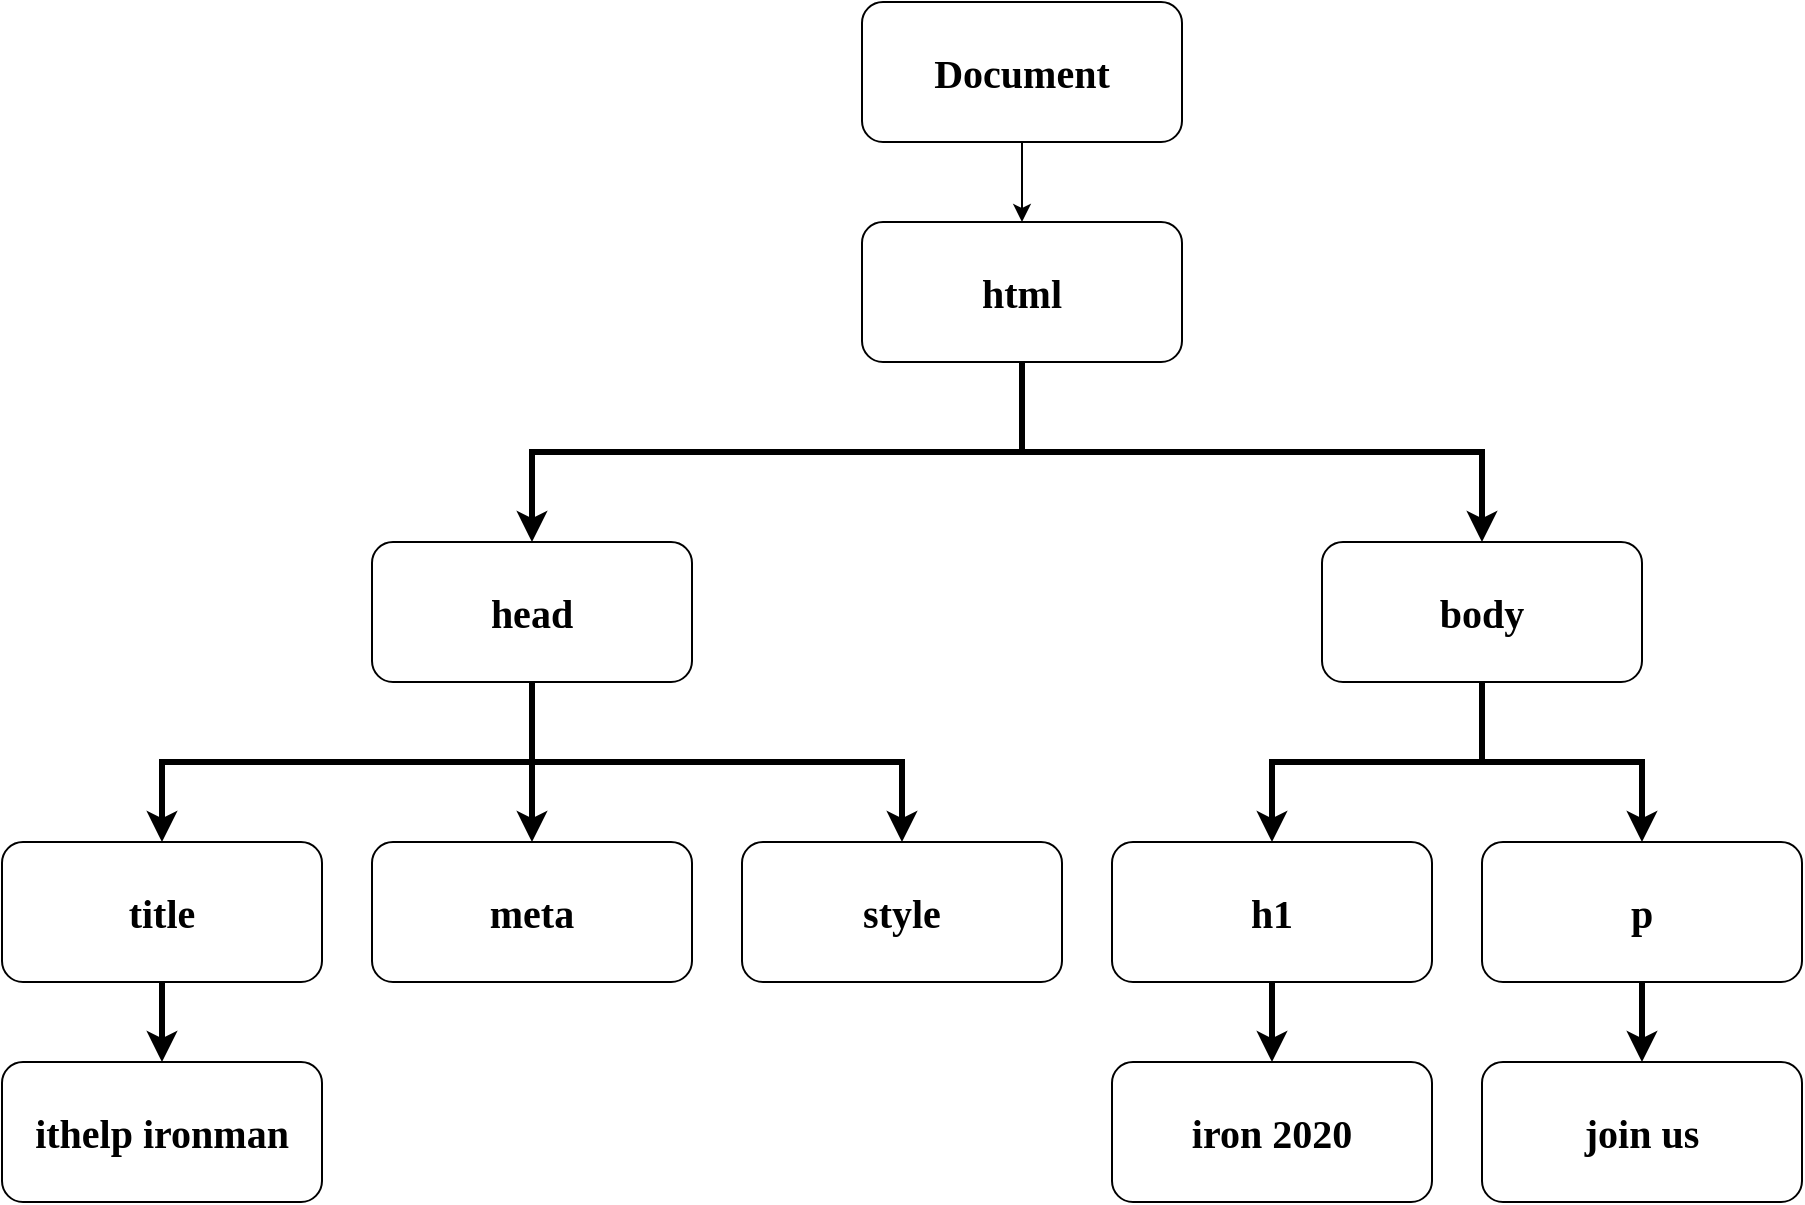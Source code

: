 <mxfile version="13.1.3">
    <diagram id="6hGFLwfOUW9BJ-s0fimq" name="Page-1">
        <mxGraphModel dx="1130" dy="1230" grid="1" gridSize="10" guides="1" tooltips="1" connect="1" arrows="1" fold="1" page="1" pageScale="1" pageWidth="1000" pageHeight="700" math="0" shadow="0">
            <root>
                <mxCell id="0"/>
                <mxCell id="1" parent="0"/>
                <mxCell id="57" style="edgeStyle=orthogonalEdgeStyle;rounded=0;orthogonalLoop=1;jettySize=auto;html=1;exitX=0.5;exitY=1;exitDx=0;exitDy=0;entryX=0.5;entryY=0;entryDx=0;entryDy=0;strokeWidth=3;" parent="1" source="38" target="48" edge="1">
                    <mxGeometry relative="1" as="geometry"/>
                </mxCell>
                <mxCell id="58" style="edgeStyle=orthogonalEdgeStyle;rounded=0;orthogonalLoop=1;jettySize=auto;html=1;exitX=0.5;exitY=1;exitDx=0;exitDy=0;entryX=0.5;entryY=0;entryDx=0;entryDy=0;strokeWidth=3;" parent="1" source="38" target="47" edge="1">
                    <mxGeometry relative="1" as="geometry"/>
                </mxCell>
                <mxCell id="38" value="&lt;span style=&quot;font-size: 20px&quot;&gt;html&lt;br&gt;&lt;/span&gt;" style="rounded=1;whiteSpace=wrap;html=1;fontFamily=微軟正黑體;fontSize=24;fontStyle=1;" parent="1" vertex="1">
                    <mxGeometry x="480" y="150" width="160" height="70" as="geometry"/>
                </mxCell>
                <mxCell id="65" value="" style="edgeStyle=orthogonalEdgeStyle;rounded=0;orthogonalLoop=1;jettySize=auto;html=1;strokeWidth=3;exitX=0.5;exitY=1;exitDx=0;exitDy=0;" edge="1" parent="1" source="47" target="62">
                    <mxGeometry relative="1" as="geometry"/>
                </mxCell>
                <mxCell id="68" style="edgeStyle=orthogonalEdgeStyle;rounded=0;orthogonalLoop=1;jettySize=auto;html=1;entryX=0.5;entryY=0;entryDx=0;entryDy=0;strokeWidth=3;" edge="1" parent="1" source="47" target="67">
                    <mxGeometry relative="1" as="geometry"/>
                </mxCell>
                <mxCell id="71" style="edgeStyle=orthogonalEdgeStyle;rounded=0;orthogonalLoop=1;jettySize=auto;html=1;exitX=0.5;exitY=1;exitDx=0;exitDy=0;entryX=0.5;entryY=0;entryDx=0;entryDy=0;strokeWidth=3;" edge="1" parent="1" source="47" target="70">
                    <mxGeometry relative="1" as="geometry"/>
                </mxCell>
                <mxCell id="47" value="&lt;span style=&quot;font-size: 20px&quot;&gt;head&lt;br&gt;&lt;/span&gt;" style="rounded=1;whiteSpace=wrap;html=1;fontFamily=微軟正黑體;fontSize=24;fontStyle=1;" parent="1" vertex="1">
                    <mxGeometry x="235" y="310" width="160" height="70" as="geometry"/>
                </mxCell>
                <mxCell id="67" value="&lt;span style=&quot;font-size: 20px&quot;&gt;meta&lt;br&gt;&lt;/span&gt;" style="rounded=1;whiteSpace=wrap;html=1;fontFamily=微軟正黑體;fontSize=24;fontStyle=1;" vertex="1" parent="1">
                    <mxGeometry x="235" y="460" width="160" height="70" as="geometry"/>
                </mxCell>
                <mxCell id="77" value="" style="edgeStyle=orthogonalEdgeStyle;rounded=0;orthogonalLoop=1;jettySize=auto;html=1;strokeWidth=3;" edge="1" parent="1" source="62" target="76">
                    <mxGeometry relative="1" as="geometry"/>
                </mxCell>
                <mxCell id="62" value="&lt;span style=&quot;font-size: 20px&quot;&gt;title&lt;br&gt;&lt;/span&gt;" style="rounded=1;whiteSpace=wrap;html=1;fontFamily=微軟正黑體;fontSize=24;fontStyle=1;" vertex="1" parent="1">
                    <mxGeometry x="50" y="460" width="160" height="70" as="geometry"/>
                </mxCell>
                <mxCell id="76" value="&lt;span style=&quot;font-size: 20px&quot;&gt;ithelp ironman&lt;br&gt;&lt;/span&gt;" style="rounded=1;whiteSpace=wrap;html=1;fontFamily=微軟正黑體;fontSize=24;fontStyle=1;" vertex="1" parent="1">
                    <mxGeometry x="50" y="570" width="160" height="70" as="geometry"/>
                </mxCell>
                <mxCell id="73" value="" style="edgeStyle=orthogonalEdgeStyle;rounded=0;orthogonalLoop=1;jettySize=auto;html=1;strokeWidth=3;" edge="1" parent="1" source="48" target="72">
                    <mxGeometry relative="1" as="geometry"/>
                </mxCell>
                <mxCell id="83" style="edgeStyle=orthogonalEdgeStyle;rounded=0;orthogonalLoop=1;jettySize=auto;html=1;entryX=0.5;entryY=0;entryDx=0;entryDy=0;strokeWidth=3;" edge="1" parent="1" source="48" target="81">
                    <mxGeometry relative="1" as="geometry"/>
                </mxCell>
                <mxCell id="48" value="&lt;span style=&quot;font-size: 20px&quot;&gt;body&lt;br&gt;&lt;/span&gt;" style="rounded=1;whiteSpace=wrap;html=1;fontFamily=微軟正黑體;fontSize=24;fontStyle=1;" parent="1" vertex="1">
                    <mxGeometry x="710" y="310" width="160" height="70" as="geometry"/>
                </mxCell>
                <mxCell id="79" value="" style="edgeStyle=orthogonalEdgeStyle;rounded=0;orthogonalLoop=1;jettySize=auto;html=1;strokeWidth=3;" edge="1" parent="1" source="72" target="78">
                    <mxGeometry relative="1" as="geometry"/>
                </mxCell>
                <mxCell id="72" value="&lt;span style=&quot;font-size: 20px&quot;&gt;h1&lt;br&gt;&lt;/span&gt;" style="rounded=1;whiteSpace=wrap;html=1;fontFamily=微軟正黑體;fontSize=24;fontStyle=1;" vertex="1" parent="1">
                    <mxGeometry x="605" y="460" width="160" height="70" as="geometry"/>
                </mxCell>
                <mxCell id="78" value="&lt;span style=&quot;font-size: 20px&quot;&gt;iron 2020&lt;br&gt;&lt;/span&gt;" style="rounded=1;whiteSpace=wrap;html=1;fontFamily=微軟正黑體;fontSize=24;fontStyle=1;" vertex="1" parent="1">
                    <mxGeometry x="605" y="570" width="160" height="70" as="geometry"/>
                </mxCell>
                <mxCell id="61" style="edgeStyle=orthogonalEdgeStyle;rounded=0;orthogonalLoop=1;jettySize=auto;html=1;exitX=0.5;exitY=1;exitDx=0;exitDy=0;entryX=0.5;entryY=0;entryDx=0;entryDy=0;" edge="1" parent="1" source="60" target="38">
                    <mxGeometry relative="1" as="geometry"/>
                </mxCell>
                <mxCell id="60" value="&lt;span style=&quot;font-size: 20px&quot;&gt;Document&lt;br&gt;&lt;/span&gt;" style="rounded=1;whiteSpace=wrap;html=1;fontFamily=微軟正黑體;fontSize=24;fontStyle=1;" vertex="1" parent="1">
                    <mxGeometry x="480" y="40" width="160" height="70" as="geometry"/>
                </mxCell>
                <mxCell id="70" value="&lt;span style=&quot;font-size: 20px&quot;&gt;style&lt;br&gt;&lt;/span&gt;" style="rounded=1;whiteSpace=wrap;html=1;fontFamily=微軟正黑體;fontSize=24;fontStyle=1;" vertex="1" parent="1">
                    <mxGeometry x="420" y="460" width="160" height="70" as="geometry"/>
                </mxCell>
                <mxCell id="80" value="" style="edgeStyle=orthogonalEdgeStyle;rounded=0;orthogonalLoop=1;jettySize=auto;html=1;strokeWidth=3;" edge="1" parent="1" source="81" target="82">
                    <mxGeometry relative="1" as="geometry"/>
                </mxCell>
                <mxCell id="81" value="&lt;span style=&quot;font-size: 20px&quot;&gt;p&lt;br&gt;&lt;/span&gt;" style="rounded=1;whiteSpace=wrap;html=1;fontFamily=微軟正黑體;fontSize=24;fontStyle=1;" vertex="1" parent="1">
                    <mxGeometry x="790" y="460" width="160" height="70" as="geometry"/>
                </mxCell>
                <mxCell id="82" value="&lt;span style=&quot;font-size: 20px&quot;&gt;join us&lt;br&gt;&lt;/span&gt;" style="rounded=1;whiteSpace=wrap;html=1;fontFamily=微軟正黑體;fontSize=24;fontStyle=1;" vertex="1" parent="1">
                    <mxGeometry x="790" y="570" width="160" height="70" as="geometry"/>
                </mxCell>
            </root>
        </mxGraphModel>
    </diagram>
</mxfile>